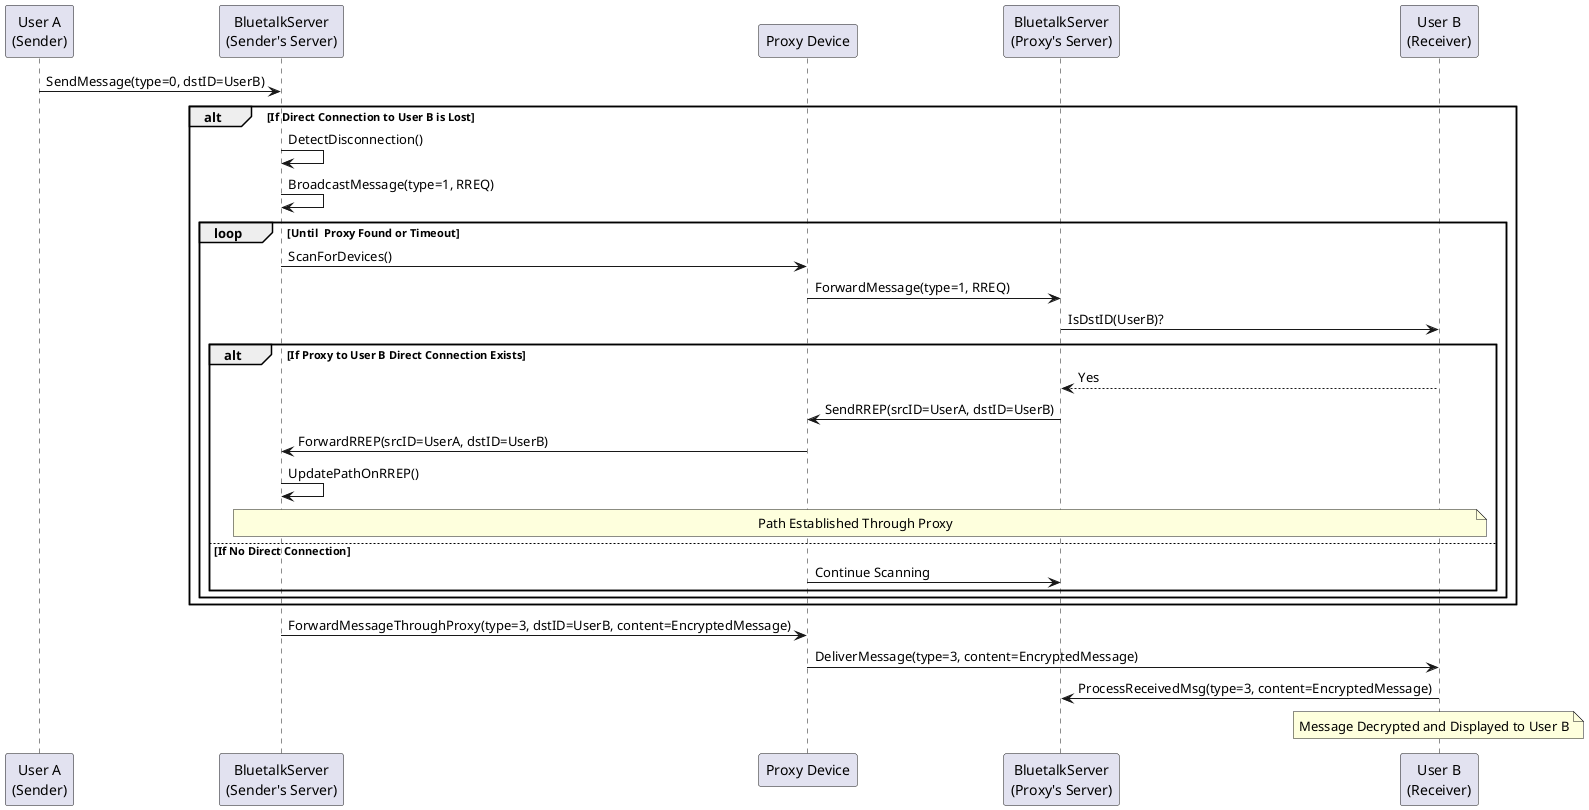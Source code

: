 @startuml
participant UserA as "User A\n(Sender)"
participant BluetalkServerA as "BluetalkServer\n(Sender's Server)"
participant ProxyDevice as "Proxy Device"
participant BluetalkServerB as "BluetalkServer\n(Proxy's Server)"
participant UserB as "User B\n(Receiver)"

UserA -> BluetalkServerA: SendMessage(type=0, dstID=UserB)
alt If Direct Connection to User B is Lost
    BluetalkServerA -> BluetalkServerA: DetectDisconnection()
    BluetalkServerA -> BluetalkServerA: BroadcastMessage(type=1, RREQ)
    loop Until  Proxy Found or Timeout
        BluetalkServerA -> ProxyDevice: ScanForDevices()
        ProxyDevice -> BluetalkServerB: ForwardMessage(type=1, RREQ)
        BluetalkServerB -> UserB: IsDstID(UserB)?
        alt If Proxy to User B Direct Connection Exists
            UserB --> BluetalkServerB: Yes
            BluetalkServerB -> ProxyDevice: SendRREP(srcID=UserA, dstID=UserB)
            ProxyDevice -> BluetalkServerA: ForwardRREP(srcID=UserA, dstID=UserB)
            BluetalkServerA -> BluetalkServerA: UpdatePathOnRREP()
            note over BluetalkServerA, UserB: Path Established Through Proxy
        else If No Direct Connection
            ProxyDevice -> BluetalkServerB: Continue Scanning
        end
    end loop
end
BluetalkServerA -> ProxyDevice: ForwardMessageThroughProxy(type=3, dstID=UserB, content=EncryptedMessage)
ProxyDevice -> UserB: DeliverMessage(type=3, content=EncryptedMessage)
UserB -> BluetalkServerB: ProcessReceivedMsg(type=3, content=EncryptedMessage)
note over UserB: Message Decrypted and Displayed to User B
@enduml
